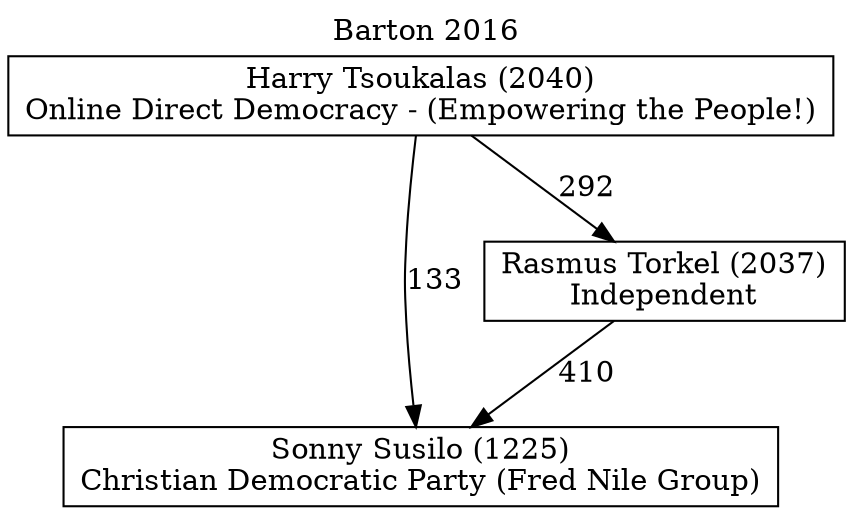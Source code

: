 // House preference flow
digraph "Sonny Susilo (1225)_Barton_2016" {
	graph [label="Barton 2016" labelloc=t mclimit=10]
	node [shape=box]
	"Harry Tsoukalas (2040)" [label="Harry Tsoukalas (2040)
Online Direct Democracy - (Empowering the People!)"]
	"Sonny Susilo (1225)" [label="Sonny Susilo (1225)
Christian Democratic Party (Fred Nile Group)"]
	"Rasmus Torkel (2037)" [label="Rasmus Torkel (2037)
Independent"]
	"Harry Tsoukalas (2040)" -> "Rasmus Torkel (2037)" [label=292]
	"Harry Tsoukalas (2040)" -> "Sonny Susilo (1225)" [label=133]
	"Rasmus Torkel (2037)" -> "Sonny Susilo (1225)" [label=410]
}
